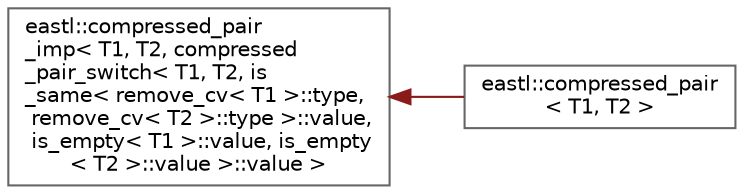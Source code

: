 digraph "类继承关系图"
{
 // LATEX_PDF_SIZE
  bgcolor="transparent";
  edge [fontname=Helvetica,fontsize=10,labelfontname=Helvetica,labelfontsize=10];
  node [fontname=Helvetica,fontsize=10,shape=box,height=0.2,width=0.4];
  rankdir="LR";
  Node0 [id="Node000000",label="eastl::compressed_pair\l_imp\< T1, T2, compressed\l_pair_switch\< T1, T2, is\l_same\< remove_cv\< T1 \>::type,\l remove_cv\< T2 \>::type \>::value,\l is_empty\< T1 \>::value, is_empty\l\< T2 \>::value \>::value \>",height=0.2,width=0.4,color="grey40", fillcolor="white", style="filled",URL="$classeastl_1_1compressed__pair__imp.html",tooltip=" "];
  Node0 -> Node1 [id="edge676_Node000000_Node000001",dir="back",color="firebrick4",style="solid",tooltip=" "];
  Node1 [id="Node000001",label="eastl::compressed_pair\l\< T1, T2 \>",height=0.2,width=0.4,color="grey40", fillcolor="white", style="filled",URL="$classeastl_1_1compressed__pair.html",tooltip=" "];
}
